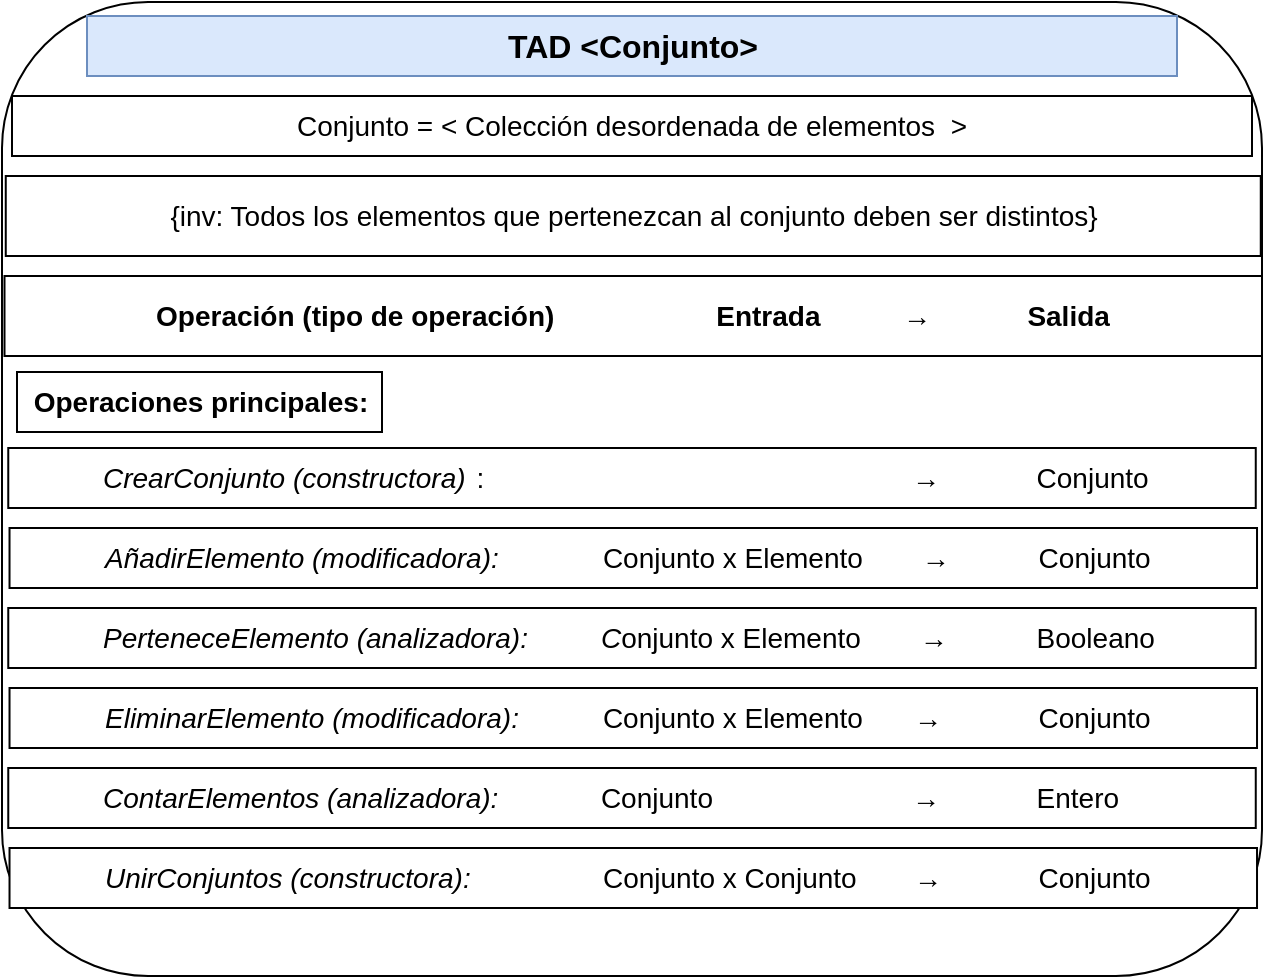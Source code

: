 <mxfile version="20.3.0" type="device"><diagram id="e26WR9W2UeWEFzE6gkSD" name="Page-1"><mxGraphModel dx="721" dy="501" grid="1" gridSize="10" guides="1" tooltips="1" connect="1" arrows="1" fold="1" page="1" pageScale="1" pageWidth="827" pageHeight="1169" math="0" shadow="0"><root><mxCell id="0"/><mxCell id="1" parent="0"/><mxCell id="ViigBwL7ByiP38bgFF2q-1" value="" style="rounded=1;whiteSpace=wrap;html=1;" parent="1" vertex="1"><mxGeometry x="160" y="73" width="630" height="487" as="geometry"/></mxCell><mxCell id="ViigBwL7ByiP38bgFF2q-2" value="TAD &amp;lt;Conjunto&amp;gt;" style="rounded=0;whiteSpace=wrap;html=1;fontStyle=1;fontSize=16;fillColor=#dae8fc;strokeColor=#6c8ebf;" parent="1" vertex="1"><mxGeometry x="202.5" y="80" width="545" height="30" as="geometry"/></mxCell><mxCell id="ViigBwL7ByiP38bgFF2q-3" value="Conjunto = &amp;lt; Colección desordenada de elementos&amp;nbsp; &amp;gt;" style="rounded=0;whiteSpace=wrap;html=1;fontSize=14;" parent="1" vertex="1"><mxGeometry x="165" y="120" width="620" height="30" as="geometry"/></mxCell><mxCell id="ViigBwL7ByiP38bgFF2q-4" value="{inv: Todos los elementos que pertenezcan al conjunto deben ser distintos}" style="rounded=0;whiteSpace=wrap;html=1;fontSize=14;" parent="1" vertex="1"><mxGeometry x="161.88" y="160" width="627.5" height="40" as="geometry"/></mxCell><mxCell id="ViigBwL7ByiP38bgFF2q-5" value="Operación (tipo de operación)&lt;span style=&quot;white-space: pre; font-size: 14px;&quot;&gt;&#9;&lt;span style=&quot;white-space: pre; font-size: 14px;&quot;&gt;&#9;&lt;span style=&quot;white-space: pre;&quot;&gt;&#9;&lt;/span&gt;&lt;/span&gt;&lt;/span&gt;Entrada&lt;span style=&quot;white-space: pre; font-size: 14px;&quot;&gt;&#9;&lt;/span&gt;&lt;span style=&quot;white-space: pre; font-size: 14px;&quot;&gt;&#9;&lt;/span&gt;→&lt;span style=&quot;white-space: pre; font-size: 14px;&quot;&gt;&#9;&lt;span style=&quot;white-space: pre; font-size: 14px;&quot;&gt;&#9;&lt;/span&gt;&lt;/span&gt;Salida" style="rounded=0;whiteSpace=wrap;html=1;fontStyle=1;fontSize=14;" parent="1" vertex="1"><mxGeometry x="161.25" y="210" width="628.75" height="40" as="geometry"/></mxCell><mxCell id="ViigBwL7ByiP38bgFF2q-6" value="&lt;i&gt;CrearConjunto (constructora)&lt;/i&gt;&lt;span style=&quot;white-space: pre ; font-size: 14px&quot;&gt;&#9;&lt;/span&gt;:&amp;nbsp; &amp;nbsp; &amp;nbsp; &amp;nbsp;&lt;span style=&quot;white-space: pre&quot;&gt;&#9;&lt;/span&gt;&lt;span style=&quot;white-space: pre&quot;&gt;&#9;&lt;span style=&quot;white-space: pre&quot;&gt;&#9;&lt;span style=&quot;white-space: pre&quot;&gt;&#9;&lt;/span&gt;&lt;span style=&quot;white-space: pre&quot;&gt;&#9;&lt;span style=&quot;white-space: pre;&quot;&gt;&#9;&lt;/span&gt;&lt;/span&gt;&lt;/span&gt;&lt;/span&gt;→ &lt;span style=&quot;white-space: pre&quot;&gt;&#9;&lt;span style=&quot;white-space: pre&quot;&gt;&#9;&lt;/span&gt;C&lt;/span&gt;onjunto&lt;span style=&quot;white-space: pre ; font-size: 14px&quot;&gt;&#9;&lt;/span&gt;" style="rounded=0;whiteSpace=wrap;html=1;fontSize=14;" parent="1" vertex="1"><mxGeometry x="163.13" y="296" width="623.75" height="30" as="geometry"/></mxCell><mxCell id="ViigBwL7ByiP38bgFF2q-7" value="&lt;i&gt;AñadirElemento (modificadora):&lt;/i&gt;&lt;span style=&quot;white-space: pre ; font-size: 14px&quot;&gt;&#9;&lt;/span&gt;&lt;span style=&quot;white-space: pre&quot;&gt;&lt;span style=&quot;white-space: pre&quot;&gt;&#9;&lt;/span&gt;Conjunto x E&lt;/span&gt;lemento&amp;nbsp; &amp;nbsp;&lt;span style=&quot;white-space: pre&quot;&gt;&#9;&lt;/span&gt;&amp;nbsp;→ &lt;span style=&quot;white-space: pre&quot;&gt;&#9;&lt;span style=&quot;white-space: pre&quot;&gt;&lt;span style=&quot;white-space: pre&quot;&gt;&#9;&lt;/span&gt;C&lt;/span&gt;o&lt;/span&gt;njunto&lt;span style=&quot;white-space: pre ; font-size: 14px&quot;&gt;&#9;&lt;/span&gt;" style="rounded=0;whiteSpace=wrap;html=1;fontSize=14;" parent="1" vertex="1"><mxGeometry x="163.76" y="336" width="623.75" height="30" as="geometry"/></mxCell><mxCell id="ViigBwL7ByiP38bgFF2q-8" value="&lt;i&gt;PerteneceElemento (analizadora):&lt;span style=&quot;white-space: pre&quot;&gt;&#9;&lt;span style=&quot;white-space: pre;&quot;&gt;&#9;&lt;/span&gt;C&lt;/span&gt;&lt;/i&gt;&lt;span style=&quot;white-space: pre&quot;&gt;onjunto x E&lt;/span&gt;lemento&amp;nbsp; &amp;nbsp;&lt;span style=&quot;white-space: pre&quot;&gt;&#9;&lt;/span&gt;&amp;nbsp;→ &lt;span style=&quot;white-space: pre&quot;&gt;&#9;&lt;span style=&quot;white-space: pre&quot;&gt;&#9;&lt;/span&gt;B&lt;/span&gt;ooleano&lt;span style=&quot;white-space: pre ; font-size: 14px&quot;&gt;&#9;&lt;/span&gt;" style="rounded=0;whiteSpace=wrap;html=1;fontSize=14;" parent="1" vertex="1"><mxGeometry x="163.13" y="376" width="623.75" height="30" as="geometry"/></mxCell><mxCell id="ViigBwL7ByiP38bgFF2q-9" value="&lt;i&gt;EliminarElemento (modificadora):&lt;/i&gt;&lt;span style=&quot;white-space: pre ; font-size: 14px&quot;&gt;&#9;&lt;span style=&quot;white-space: pre;&quot;&gt;&#9;&lt;/span&gt;&lt;/span&gt;&lt;span style=&quot;white-space: pre&quot;&gt;Conjunto x E&lt;/span&gt;lemento&amp;nbsp; &amp;nbsp;&amp;nbsp;&lt;span style=&quot;white-space: pre&quot;&gt;&#9;&lt;/span&gt;→ &lt;span style=&quot;white-space: pre&quot;&gt;&#9;&lt;span style=&quot;white-space: pre&quot;&gt;&#9;&lt;/span&gt;C&lt;/span&gt;onjunto&lt;span style=&quot;white-space: pre ; font-size: 14px&quot;&gt;&#9;&lt;/span&gt;" style="rounded=0;whiteSpace=wrap;html=1;fontSize=14;" parent="1" vertex="1"><mxGeometry x="163.76" y="416" width="623.75" height="30" as="geometry"/></mxCell><mxCell id="ViigBwL7ByiP38bgFF2q-11" value="&lt;i&gt;ContarElementos (analizadora):&lt;/i&gt;&lt;span style=&quot;white-space: pre ; font-size: 14px&quot;&gt;&#9;&lt;/span&gt;&lt;span style=&quot;white-space: pre&quot;&gt;&lt;span style=&quot;white-space: pre&quot;&gt;&#9;&lt;/span&gt;Conjunto&lt;/span&gt;&amp;nbsp; &amp;nbsp;&amp;nbsp;&lt;span style=&quot;white-space: pre&quot;&gt;&#9;&lt;span style=&quot;white-space: pre&quot;&gt;&#9;&lt;/span&gt;&lt;span style=&quot;white-space: pre&quot;&gt;&#9;&lt;/span&gt;&lt;/span&gt;→ &lt;span style=&quot;white-space: pre&quot;&gt;&#9;&lt;span style=&quot;white-space: pre&quot;&gt;&#9;&lt;/span&gt;E&lt;/span&gt;ntero&lt;span style=&quot;white-space: pre ; font-size: 14px&quot;&gt;&#9;&lt;/span&gt;" style="rounded=0;whiteSpace=wrap;html=1;fontSize=14;" parent="1" vertex="1"><mxGeometry x="163.13" y="456" width="623.75" height="30" as="geometry"/></mxCell><mxCell id="ViigBwL7ByiP38bgFF2q-12" value="&lt;i&gt;UnirConjuntos (constructora):&lt;/i&gt;&lt;span style=&quot;white-space: pre ; font-size: 14px&quot;&gt;&#9;&lt;/span&gt;&lt;span style=&quot;white-space: pre&quot;&gt;&lt;span style=&quot;white-space: pre&quot;&gt;&#9;&lt;span style=&quot;white-space: pre;&quot;&gt;&#9;&lt;/span&gt;C&lt;/span&gt;onjunto x Conjunto&lt;/span&gt;&amp;nbsp; &amp;nbsp;&amp;nbsp;&lt;span style=&quot;white-space: pre;&quot;&gt;&#9;&lt;/span&gt;→ &lt;span style=&quot;white-space: pre&quot;&gt;&#9;&lt;span style=&quot;white-space: pre;&quot;&gt;&#9;&lt;/span&gt;C&lt;/span&gt;onjunto&lt;span style=&quot;white-space: pre ; font-size: 14px&quot;&gt;&#9;&lt;/span&gt;" style="rounded=0;whiteSpace=wrap;html=1;fontSize=14;" parent="1" vertex="1"><mxGeometry x="163.76" y="496" width="623.75" height="30" as="geometry"/></mxCell><mxCell id="ePr-MEgAIX5FHgMFxJuK-1" value="Operaciones principales:" style="rounded=0;whiteSpace=wrap;html=1;align=center;fontStyle=1;fontSize=14;" parent="1" vertex="1"><mxGeometry x="167.5" y="258" width="182.5" height="30" as="geometry"/></mxCell></root></mxGraphModel></diagram></mxfile>